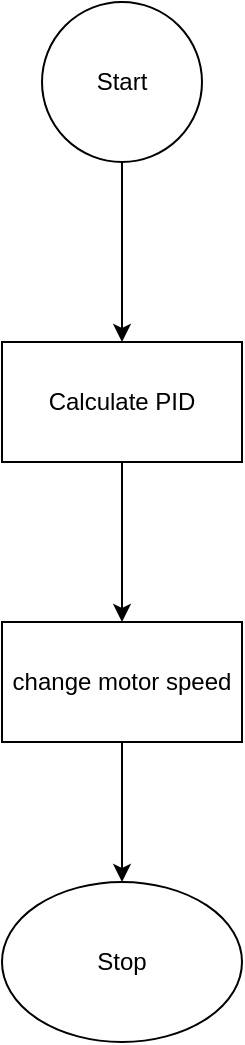<mxfile version="13.9.9" type="device"><diagram id="N2OjAyP1LJoVoLZbwRFE" name="Page-1"><mxGraphModel dx="621" dy="461" grid="1" gridSize="10" guides="1" tooltips="1" connect="1" arrows="1" fold="1" page="1" pageScale="1" pageWidth="827" pageHeight="1169" math="0" shadow="0"><root><mxCell id="0"/><mxCell id="1" parent="0"/><mxCell id="lVk_hPuUeW_sh4yXRqzf-3" value="" style="edgeStyle=orthogonalEdgeStyle;rounded=0;orthogonalLoop=1;jettySize=auto;html=1;" parent="1" source="lVk_hPuUeW_sh4yXRqzf-1" target="lVk_hPuUeW_sh4yXRqzf-2" edge="1"><mxGeometry x="-0.111" y="50" relative="1" as="geometry"><mxPoint as="offset"/></mxGeometry></mxCell><mxCell id="lVk_hPuUeW_sh4yXRqzf-1" value="Start" style="ellipse;whiteSpace=wrap;html=1;aspect=fixed;" parent="1" vertex="1"><mxGeometry x="310" y="80" width="80" height="80" as="geometry"/></mxCell><mxCell id="lVk_hPuUeW_sh4yXRqzf-5" value="" style="edgeStyle=orthogonalEdgeStyle;rounded=0;orthogonalLoop=1;jettySize=auto;html=1;" parent="1" source="lVk_hPuUeW_sh4yXRqzf-2" target="lVk_hPuUeW_sh4yXRqzf-4" edge="1"><mxGeometry relative="1" as="geometry"/></mxCell><mxCell id="lVk_hPuUeW_sh4yXRqzf-2" value="Calculate PID" style="whiteSpace=wrap;html=1;" parent="1" vertex="1"><mxGeometry x="290" y="250" width="120" height="60" as="geometry"/></mxCell><mxCell id="5aVpvsb4bA0G8T3wj1fK-3" value="" style="edgeStyle=orthogonalEdgeStyle;rounded=0;orthogonalLoop=1;jettySize=auto;html=1;" edge="1" parent="1" source="lVk_hPuUeW_sh4yXRqzf-4" target="5aVpvsb4bA0G8T3wj1fK-2"><mxGeometry relative="1" as="geometry"/></mxCell><mxCell id="lVk_hPuUeW_sh4yXRqzf-4" value="change motor speed" style="whiteSpace=wrap;html=1;" parent="1" vertex="1"><mxGeometry x="290" y="390" width="120" height="60" as="geometry"/></mxCell><mxCell id="5aVpvsb4bA0G8T3wj1fK-2" value="Stop" style="ellipse;whiteSpace=wrap;html=1;" vertex="1" parent="1"><mxGeometry x="290" y="520" width="120" height="80" as="geometry"/></mxCell></root></mxGraphModel></diagram></mxfile>